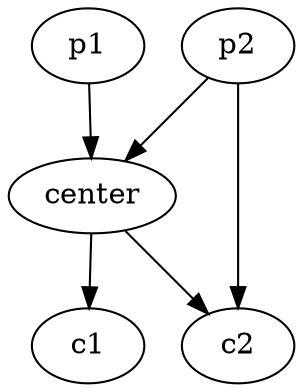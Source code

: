 strict digraph  {
p1;
center;
c2;
c1;
p2;
p1 -> center;
center -> c2;
center -> c1;
p2 -> center;
p2 -> c2;
}
